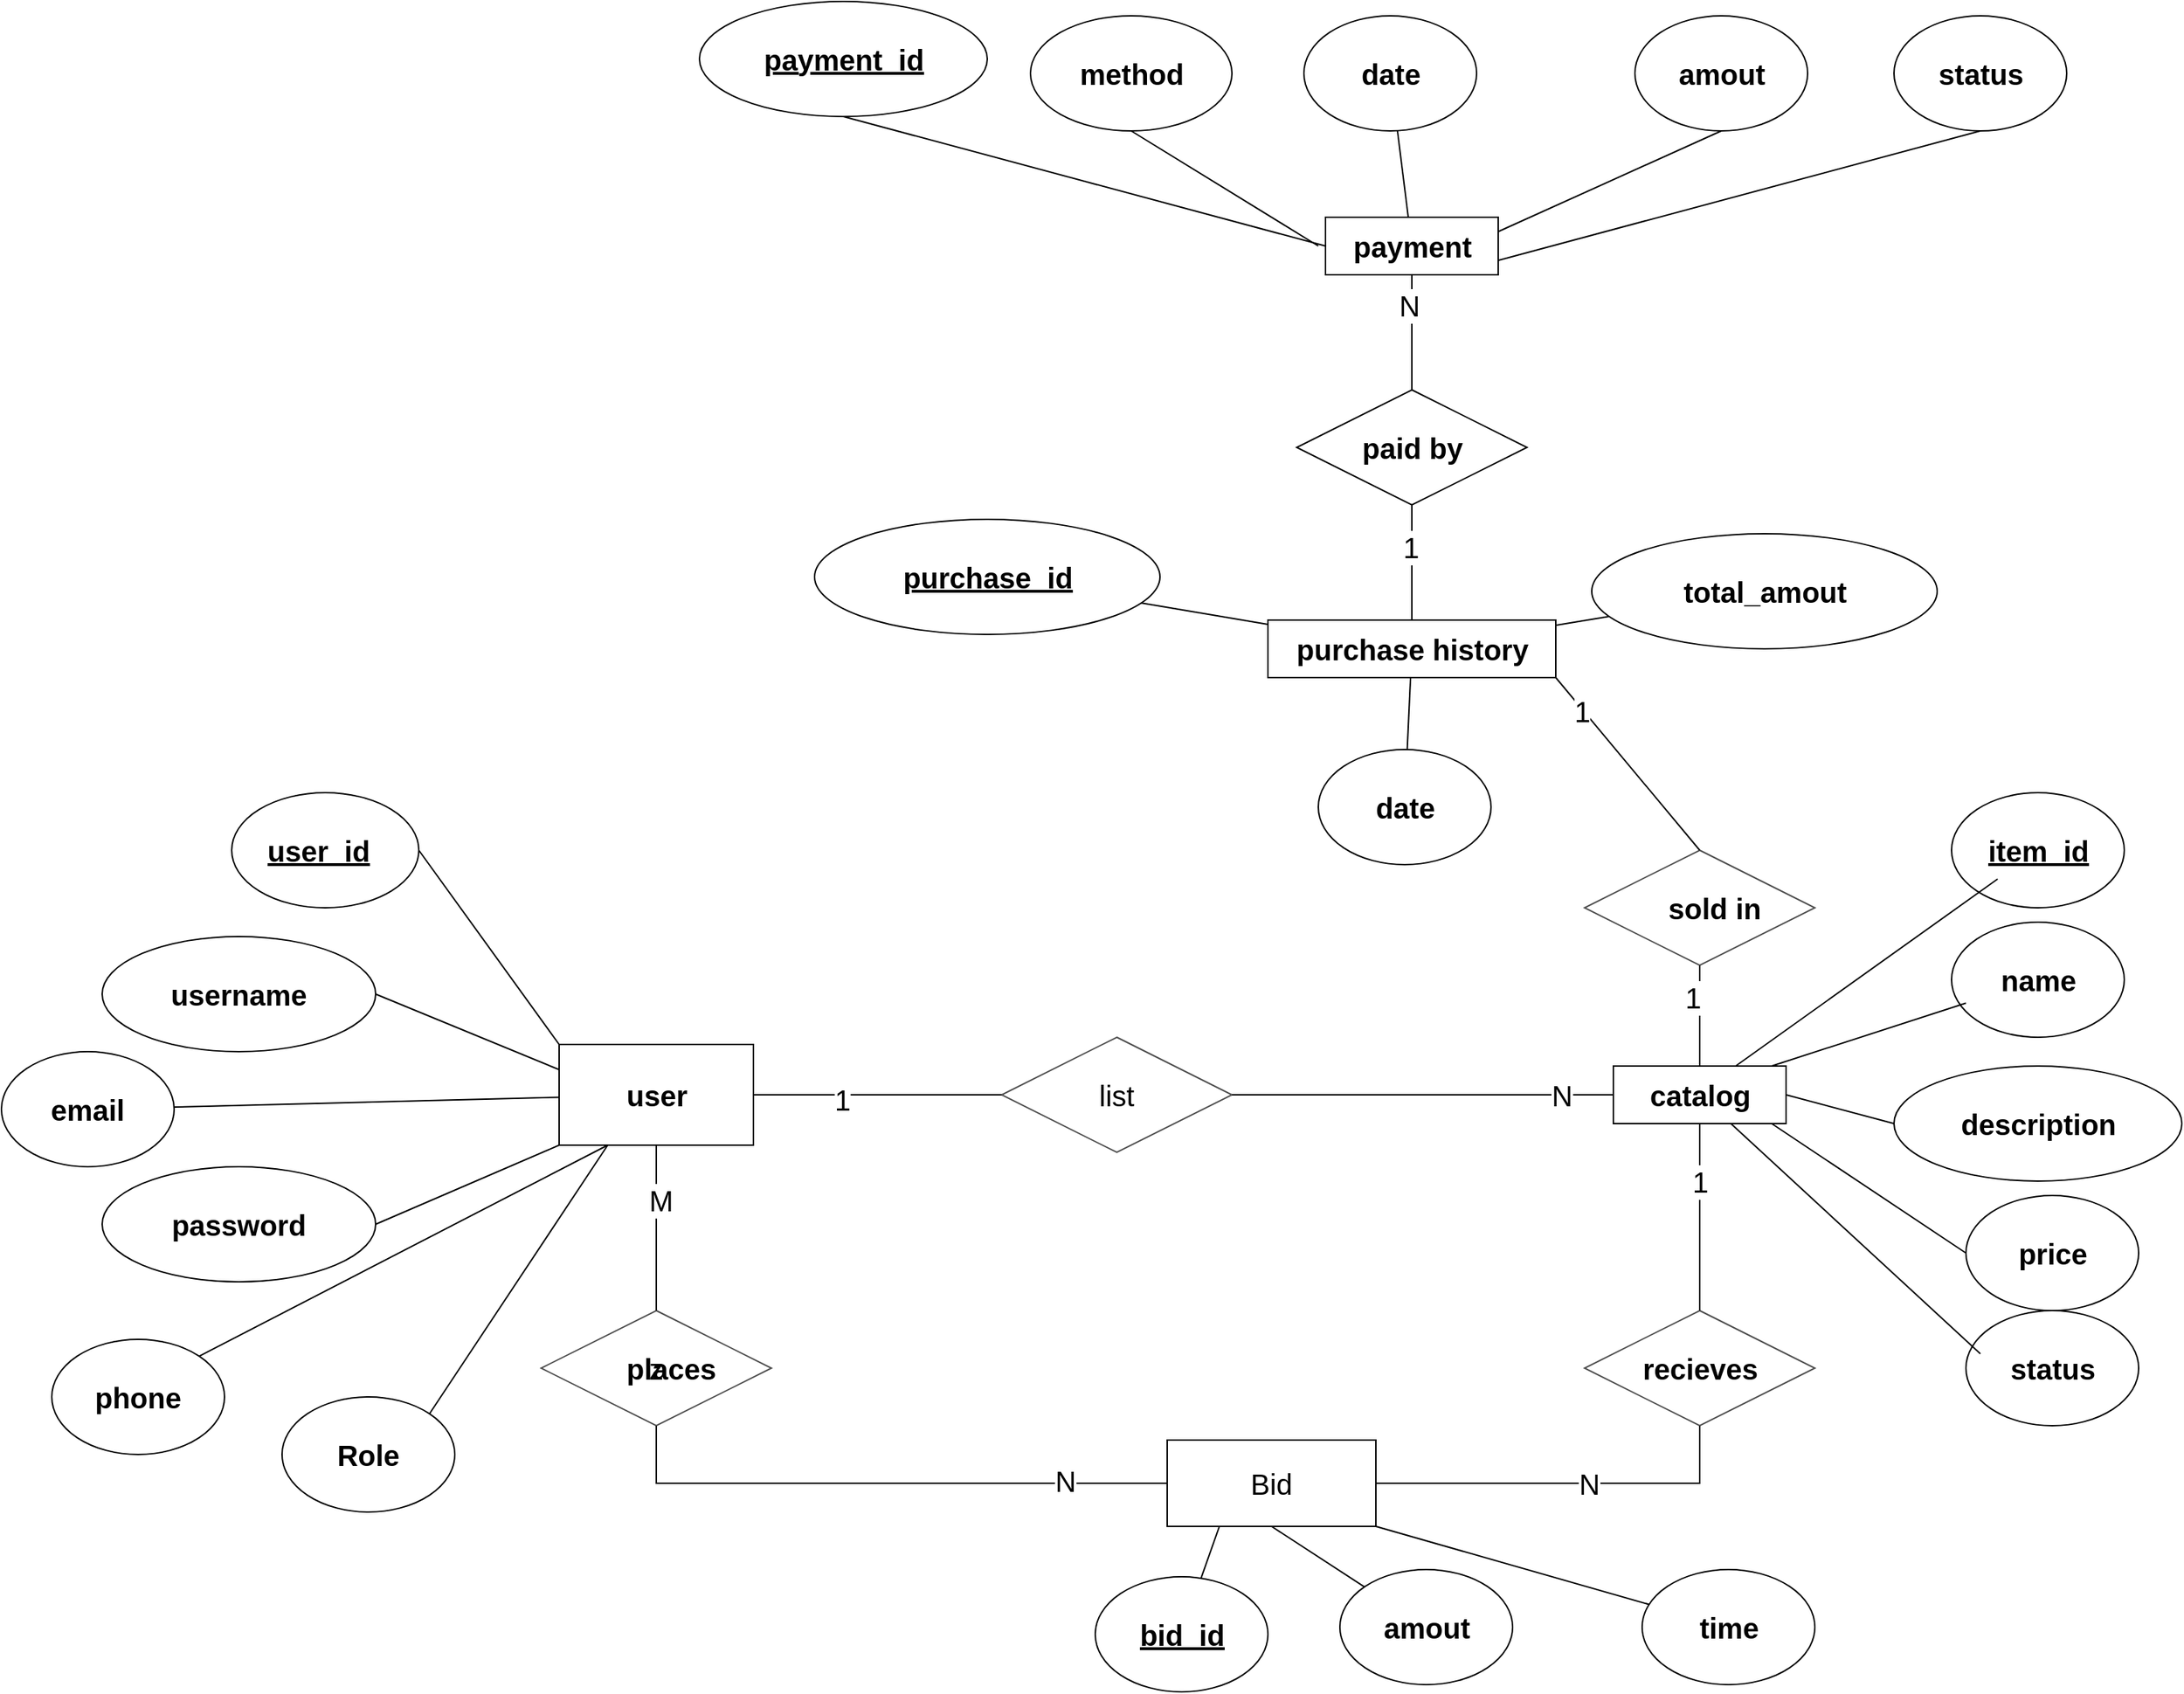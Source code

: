 <mxfile>
    <diagram id="GRxGt6QBEP_Wan1_cI3u" name="Figures">
        <mxGraphModel dx="3623" dy="2977" grid="1" gridSize="10" guides="1" tooltips="1" connect="1" arrows="1" fold="1" page="1" pageScale="1" pageWidth="850" pageHeight="1100" math="0" shadow="0">
            <root>
                <mxCell id="0"/>
                <mxCell id="1" parent="0"/>
                <mxCell id="D39J3mKKFVJNs5gxyIfl-1" value="" style="rounded=0;whiteSpace=wrap;html=1;fontSize=20;" parent="1" vertex="1">
                    <mxGeometry x="505" y="-620" width="120" height="40" as="geometry"/>
                </mxCell>
                <mxCell id="D39J3mKKFVJNs5gxyIfl-2" value="&lt;font&gt;Bid&lt;/font&gt;" style="rounded=0;whiteSpace=wrap;html=1;fontSize=20;" parent="1" vertex="1">
                    <mxGeometry x="395" y="230" width="145" height="60" as="geometry"/>
                </mxCell>
                <mxCell id="D39J3mKKFVJNs5gxyIfl-3" value="" style="rounded=0;whiteSpace=wrap;html=1;fontSize=20;" parent="1" vertex="1">
                    <mxGeometry x="705" y="-30" width="120" height="40" as="geometry"/>
                </mxCell>
                <mxCell id="D39J3mKKFVJNs5gxyIfl-4" value="" style="rounded=0;whiteSpace=wrap;html=1;fontSize=20;" parent="1" vertex="1">
                    <mxGeometry x="465" y="-340" width="200" height="40" as="geometry"/>
                </mxCell>
                <mxCell id="D39J3mKKFVJNs5gxyIfl-196" style="edgeStyle=none;html=1;exitX=0;exitY=0.25;exitDx=0;exitDy=0;entryX=1;entryY=0.5;entryDx=0;entryDy=0;endArrow=none;endFill=0;fontSize=20;" parent="1" source="D39J3mKKFVJNs5gxyIfl-5" target="D39J3mKKFVJNs5gxyIfl-192" edge="1">
                    <mxGeometry relative="1" as="geometry"/>
                </mxCell>
                <mxCell id="D39J3mKKFVJNs5gxyIfl-5" value="" style="rounded=0;whiteSpace=wrap;html=1;fontSize=20;" parent="1" vertex="1">
                    <mxGeometry x="-27.5" y="-45" width="135" height="70" as="geometry"/>
                </mxCell>
                <mxCell id="D39J3mKKFVJNs5gxyIfl-6" style="edgeStyle=orthogonalEdgeStyle;rounded=0;orthogonalLoop=1;jettySize=auto;html=1;exitX=1;exitY=0.5;exitDx=0;exitDy=0;entryX=0;entryY=0.5;entryDx=0;entryDy=0;endArrow=none;endFill=0;fontSize=20;" parent="1" source="D39J3mKKFVJNs5gxyIfl-7" target="D39J3mKKFVJNs5gxyIfl-3" edge="1">
                    <mxGeometry relative="1" as="geometry"/>
                </mxCell>
                <mxCell id="JoQH5XIiUOrpLRndID1Y-2" value="N" style="edgeLabel;html=1;align=center;verticalAlign=middle;resizable=0;points=[];fontSize=20;" parent="D39J3mKKFVJNs5gxyIfl-6" vertex="1" connectable="0">
                    <mxGeometry x="0.728" relative="1" as="geometry">
                        <mxPoint as="offset"/>
                    </mxGeometry>
                </mxCell>
                <mxCell id="D39J3mKKFVJNs5gxyIfl-7" value="&lt;font&gt;list&lt;/font&gt;" style="rhombus;whiteSpace=wrap;html=1;opacity=70;fontSize=20;" parent="1" vertex="1">
                    <mxGeometry x="280" y="-50" width="160" height="80" as="geometry"/>
                </mxCell>
                <mxCell id="D39J3mKKFVJNs5gxyIfl-8" style="edgeStyle=orthogonalEdgeStyle;rounded=0;orthogonalLoop=1;jettySize=auto;html=1;exitX=0.5;exitY=1;exitDx=0;exitDy=0;entryX=0;entryY=0.5;entryDx=0;entryDy=0;endArrow=none;endFill=0;fontSize=20;" parent="1" source="D39J3mKKFVJNs5gxyIfl-9" target="D39J3mKKFVJNs5gxyIfl-2" edge="1">
                    <mxGeometry relative="1" as="geometry">
                        <Array as="points">
                            <mxPoint x="40" y="260"/>
                        </Array>
                    </mxGeometry>
                </mxCell>
                <mxCell id="JoQH5XIiUOrpLRndID1Y-4" value="N" style="edgeLabel;html=1;align=center;verticalAlign=middle;resizable=0;points=[];fontSize=20;" parent="D39J3mKKFVJNs5gxyIfl-8" vertex="1" connectable="0">
                    <mxGeometry x="0.64" y="2" relative="1" as="geometry">
                        <mxPoint as="offset"/>
                    </mxGeometry>
                </mxCell>
                <mxCell id="D39J3mKKFVJNs5gxyIfl-9" value="z" style="rhombus;whiteSpace=wrap;html=1;opacity=70;fontSize=20;" parent="1" vertex="1">
                    <mxGeometry x="-40" y="140" width="160" height="80" as="geometry"/>
                </mxCell>
                <mxCell id="D39J3mKKFVJNs5gxyIfl-10" style="edgeStyle=orthogonalEdgeStyle;rounded=0;orthogonalLoop=1;jettySize=auto;html=1;exitX=0.5;exitY=1;exitDx=0;exitDy=0;entryX=1;entryY=0.5;entryDx=0;entryDy=0;endArrow=none;endFill=0;fontSize=20;" parent="1" source="D39J3mKKFVJNs5gxyIfl-11" target="D39J3mKKFVJNs5gxyIfl-2" edge="1">
                    <mxGeometry relative="1" as="geometry"/>
                </mxCell>
                <mxCell id="JoQH5XIiUOrpLRndID1Y-5" value="N" style="edgeLabel;html=1;align=center;verticalAlign=middle;resizable=0;points=[];fontSize=20;" parent="D39J3mKKFVJNs5gxyIfl-10" vertex="1" connectable="0">
                    <mxGeometry x="-0.115" relative="1" as="geometry">
                        <mxPoint as="offset"/>
                    </mxGeometry>
                </mxCell>
                <mxCell id="D39J3mKKFVJNs5gxyIfl-11" value="" style="rhombus;whiteSpace=wrap;html=1;opacity=70;fontSize=20;" parent="1" vertex="1">
                    <mxGeometry x="685" y="140" width="160" height="80" as="geometry"/>
                </mxCell>
                <mxCell id="D39J3mKKFVJNs5gxyIfl-12" style="rounded=0;orthogonalLoop=1;jettySize=auto;html=1;exitX=0.5;exitY=0;exitDx=0;exitDy=0;entryX=1;entryY=1;entryDx=0;entryDy=0;endArrow=none;endFill=0;fontSize=20;" parent="1" source="D39J3mKKFVJNs5gxyIfl-13" target="D39J3mKKFVJNs5gxyIfl-26" edge="1">
                    <mxGeometry relative="1" as="geometry"/>
                </mxCell>
                <mxCell id="JoQH5XIiUOrpLRndID1Y-8" value="1" style="edgeLabel;html=1;align=center;verticalAlign=middle;resizable=0;points=[];fontSize=20;" parent="D39J3mKKFVJNs5gxyIfl-12" vertex="1" connectable="0">
                    <mxGeometry x="0.63" y="1" relative="1" as="geometry">
                        <mxPoint as="offset"/>
                    </mxGeometry>
                </mxCell>
                <mxCell id="D39J3mKKFVJNs5gxyIfl-13" value="" style="rhombus;whiteSpace=wrap;html=1;opacity=70;fontSize=20;" parent="1" vertex="1">
                    <mxGeometry x="685" y="-180" width="160" height="80" as="geometry"/>
                </mxCell>
                <mxCell id="D39J3mKKFVJNs5gxyIfl-16" style="edgeStyle=orthogonalEdgeStyle;rounded=0;orthogonalLoop=1;jettySize=auto;html=1;exitX=0.5;exitY=0;exitDx=0;exitDy=0;entryX=0.5;entryY=1;entryDx=0;entryDy=0;endArrow=none;endFill=0;fontSize=20;" parent="1" source="D39J3mKKFVJNs5gxyIfl-17" target="D39J3mKKFVJNs5gxyIfl-27" edge="1">
                    <mxGeometry relative="1" as="geometry"/>
                </mxCell>
                <mxCell id="JoQH5XIiUOrpLRndID1Y-15" value="&lt;font style=&quot;font-size: 20px;&quot;&gt;N&lt;/font&gt;" style="edgeLabel;html=1;align=center;verticalAlign=middle;resizable=0;points=[];" parent="D39J3mKKFVJNs5gxyIfl-16" vertex="1" connectable="0">
                    <mxGeometry x="0.49" y="2" relative="1" as="geometry">
                        <mxPoint as="offset"/>
                    </mxGeometry>
                </mxCell>
                <mxCell id="D39J3mKKFVJNs5gxyIfl-17" value="" style="rhombus;whiteSpace=wrap;html=1;fontSize=20;" parent="1" vertex="1">
                    <mxGeometry x="485" y="-500" width="160" height="80" as="geometry"/>
                </mxCell>
                <mxCell id="D39J3mKKFVJNs5gxyIfl-18" style="edgeStyle=orthogonalEdgeStyle;rounded=0;orthogonalLoop=1;jettySize=auto;html=1;entryX=0;entryY=0.5;entryDx=0;entryDy=0;endArrow=none;endFill=0;exitX=1;exitY=0.5;exitDx=0;exitDy=0;fontSize=20;" parent="1" source="D39J3mKKFVJNs5gxyIfl-5" target="D39J3mKKFVJNs5gxyIfl-7" edge="1">
                    <mxGeometry relative="1" as="geometry">
                        <mxPoint x="420" y="-10" as="sourcePoint"/>
                    </mxGeometry>
                </mxCell>
                <mxCell id="JoQH5XIiUOrpLRndID1Y-1" value="1" style="edgeLabel;html=1;align=center;verticalAlign=middle;resizable=0;points=[];fontSize=20;" parent="D39J3mKKFVJNs5gxyIfl-18" vertex="1" connectable="0">
                    <mxGeometry x="-0.287" y="-3" relative="1" as="geometry">
                        <mxPoint as="offset"/>
                    </mxGeometry>
                </mxCell>
                <mxCell id="D39J3mKKFVJNs5gxyIfl-19" style="edgeStyle=orthogonalEdgeStyle;rounded=0;orthogonalLoop=1;jettySize=auto;html=1;entryX=0.5;entryY=0;entryDx=0;entryDy=0;endArrow=none;endFill=0;exitX=0.5;exitY=1;exitDx=0;exitDy=0;fontSize=20;" parent="1" source="D39J3mKKFVJNs5gxyIfl-5" target="D39J3mKKFVJNs5gxyIfl-9" edge="1">
                    <mxGeometry relative="1" as="geometry">
                        <mxPoint x="40" y="30" as="sourcePoint"/>
                    </mxGeometry>
                </mxCell>
                <mxCell id="JoQH5XIiUOrpLRndID1Y-3" value="M" style="edgeLabel;html=1;align=center;verticalAlign=middle;resizable=0;points=[];fontSize=20;" parent="D39J3mKKFVJNs5gxyIfl-19" vertex="1" connectable="0">
                    <mxGeometry x="-0.344" y="3" relative="1" as="geometry">
                        <mxPoint as="offset"/>
                    </mxGeometry>
                </mxCell>
                <mxCell id="D39J3mKKFVJNs5gxyIfl-21" value="user" style="text;strokeColor=none;fillColor=none;html=1;fontSize=20;fontStyle=1;verticalAlign=middle;align=center;strokeWidth=1;" parent="1" vertex="1">
                    <mxGeometry x="-10" y="-30" width="100" height="40" as="geometry"/>
                </mxCell>
                <mxCell id="D39J3mKKFVJNs5gxyIfl-22" style="edgeStyle=orthogonalEdgeStyle;rounded=0;orthogonalLoop=1;jettySize=auto;html=1;exitX=0.5;exitY=1;exitDx=0;exitDy=0;entryX=0.5;entryY=0;entryDx=0;entryDy=0;endArrow=none;endFill=0;fontSize=20;" parent="1" source="D39J3mKKFVJNs5gxyIfl-24" target="D39J3mKKFVJNs5gxyIfl-11" edge="1">
                    <mxGeometry relative="1" as="geometry"/>
                </mxCell>
                <mxCell id="JoQH5XIiUOrpLRndID1Y-6" value="1" style="edgeLabel;html=1;align=center;verticalAlign=middle;resizable=0;points=[];fontSize=20;" parent="D39J3mKKFVJNs5gxyIfl-22" vertex="1" connectable="0">
                    <mxGeometry x="-0.381" relative="1" as="geometry">
                        <mxPoint as="offset"/>
                    </mxGeometry>
                </mxCell>
                <mxCell id="D39J3mKKFVJNs5gxyIfl-23" style="edgeStyle=orthogonalEdgeStyle;rounded=0;orthogonalLoop=1;jettySize=auto;html=1;exitX=0.5;exitY=0;exitDx=0;exitDy=0;entryX=0.5;entryY=1;entryDx=0;entryDy=0;endArrow=none;endFill=0;fontSize=20;" parent="1" source="D39J3mKKFVJNs5gxyIfl-24" target="D39J3mKKFVJNs5gxyIfl-13" edge="1">
                    <mxGeometry relative="1" as="geometry"/>
                </mxCell>
                <mxCell id="JoQH5XIiUOrpLRndID1Y-7" value="1" style="edgeLabel;html=1;align=center;verticalAlign=middle;resizable=0;points=[];fontSize=20;" parent="D39J3mKKFVJNs5gxyIfl-23" vertex="1" connectable="0">
                    <mxGeometry x="0.379" y="5" relative="1" as="geometry">
                        <mxPoint as="offset"/>
                    </mxGeometry>
                </mxCell>
                <mxCell id="D39J3mKKFVJNs5gxyIfl-24" value="catalog" style="text;strokeColor=none;fillColor=none;html=1;fontSize=20;fontStyle=1;verticalAlign=middle;align=center;" parent="1" vertex="1">
                    <mxGeometry x="715" y="-30" width="100" height="40" as="geometry"/>
                </mxCell>
                <mxCell id="D39J3mKKFVJNs5gxyIfl-25" style="edgeStyle=orthogonalEdgeStyle;rounded=0;orthogonalLoop=1;jettySize=auto;html=1;exitX=0.5;exitY=0;exitDx=0;exitDy=0;endArrow=none;endFill=0;fontSize=20;" parent="1" source="D39J3mKKFVJNs5gxyIfl-26" target="D39J3mKKFVJNs5gxyIfl-17" edge="1">
                    <mxGeometry relative="1" as="geometry"/>
                </mxCell>
                <mxCell id="JoQH5XIiUOrpLRndID1Y-9" value="1" style="edgeLabel;html=1;align=center;verticalAlign=middle;resizable=0;points=[];fontSize=20;" parent="D39J3mKKFVJNs5gxyIfl-25" vertex="1" connectable="0">
                    <mxGeometry x="0.275" y="1" relative="1" as="geometry">
                        <mxPoint as="offset"/>
                    </mxGeometry>
                </mxCell>
                <mxCell id="D39J3mKKFVJNs5gxyIfl-26" value="purchase history" style="text;strokeColor=none;fillColor=none;html=1;fontSize=20;fontStyle=1;verticalAlign=middle;align=center;" parent="1" vertex="1">
                    <mxGeometry x="465" y="-340" width="200" height="40" as="geometry"/>
                </mxCell>
                <mxCell id="D39J3mKKFVJNs5gxyIfl-27" value="payment" style="text;strokeColor=none;fillColor=none;html=1;fontSize=20;fontStyle=1;verticalAlign=middle;align=center;" parent="1" vertex="1">
                    <mxGeometry x="515" y="-620" width="100" height="40" as="geometry"/>
                </mxCell>
                <mxCell id="D39J3mKKFVJNs5gxyIfl-30" value="places" style="text;strokeColor=none;fillColor=none;html=1;fontSize=20;fontStyle=1;verticalAlign=middle;align=center;opacity=70;" parent="1" vertex="1">
                    <mxGeometry y="160" width="100" height="40" as="geometry"/>
                </mxCell>
                <mxCell id="D39J3mKKFVJNs5gxyIfl-31" value="recieves" style="text;strokeColor=none;fillColor=none;html=1;fontSize=20;fontStyle=1;verticalAlign=middle;align=center;opacity=70;" parent="1" vertex="1">
                    <mxGeometry x="715" y="160" width="100" height="40" as="geometry"/>
                </mxCell>
                <mxCell id="D39J3mKKFVJNs5gxyIfl-32" value="sold in" style="text;strokeColor=none;fillColor=none;html=1;fontSize=20;fontStyle=1;verticalAlign=middle;align=center;opacity=70;" parent="1" vertex="1">
                    <mxGeometry x="725" y="-160" width="100" height="40" as="geometry"/>
                </mxCell>
                <mxCell id="D39J3mKKFVJNs5gxyIfl-34" value="paid by" style="text;strokeColor=none;fillColor=none;html=1;fontSize=20;fontStyle=1;verticalAlign=middle;align=center;" parent="1" vertex="1">
                    <mxGeometry x="515" y="-480" width="100" height="40" as="geometry"/>
                </mxCell>
                <mxCell id="D39J3mKKFVJNs5gxyIfl-37" value="" style="rounded=0;orthogonalLoop=1;jettySize=auto;html=1;endArrow=none;endFill=0;fontSize=20;" parent="1" source="D39J3mKKFVJNs5gxyIfl-38" target="D39J3mKKFVJNs5gxyIfl-5" edge="1">
                    <mxGeometry relative="1" as="geometry"/>
                </mxCell>
                <mxCell id="D39J3mKKFVJNs5gxyIfl-38" value="&lt;font&gt;&lt;b&gt;email&lt;/b&gt;&lt;/font&gt;" style="ellipse;whiteSpace=wrap;html=1;fontSize=20;" parent="1" vertex="1">
                    <mxGeometry x="-415" y="-40" width="120" height="80" as="geometry"/>
                </mxCell>
                <mxCell id="D39J3mKKFVJNs5gxyIfl-42" style="rounded=0;orthogonalLoop=1;jettySize=auto;html=1;exitX=1;exitY=0.5;exitDx=0;exitDy=0;entryX=0;entryY=0;entryDx=0;entryDy=0;endArrow=none;endFill=0;fontSize=20;" parent="1" source="D39J3mKKFVJNs5gxyIfl-43" target="D39J3mKKFVJNs5gxyIfl-5" edge="1">
                    <mxGeometry relative="1" as="geometry"/>
                </mxCell>
                <mxCell id="D39J3mKKFVJNs5gxyIfl-43" value="" style="ellipse;whiteSpace=wrap;html=1;fontSize=20;" parent="1" vertex="1">
                    <mxGeometry x="-255" y="-220" width="130" height="80" as="geometry"/>
                </mxCell>
                <mxCell id="D39J3mKKFVJNs5gxyIfl-44" value="user_id" style="text;strokeColor=none;fillColor=none;html=1;fontSize=20;fontStyle=5;verticalAlign=middle;align=center;strokeWidth=1;" parent="1" vertex="1">
                    <mxGeometry x="-245" y="-200" width="100" height="40" as="geometry"/>
                </mxCell>
                <mxCell id="D39J3mKKFVJNs5gxyIfl-45" value="&lt;b&gt;&lt;font&gt;phone&lt;/font&gt;&lt;/b&gt;" style="ellipse;whiteSpace=wrap;html=1;fontSize=20;" parent="1" vertex="1">
                    <mxGeometry x="-380" y="160" width="120" height="80" as="geometry"/>
                </mxCell>
                <mxCell id="D39J3mKKFVJNs5gxyIfl-46" value="" style="rounded=0;orthogonalLoop=1;jettySize=auto;html=1;endArrow=none;endFill=0;exitX=1;exitY=0;exitDx=0;exitDy=0;entryX=0.25;entryY=1;entryDx=0;entryDy=0;fontSize=20;" parent="1" source="D39J3mKKFVJNs5gxyIfl-45" target="D39J3mKKFVJNs5gxyIfl-5" edge="1">
                    <mxGeometry relative="1" as="geometry">
                        <mxPoint x="-15" y="10" as="targetPoint"/>
                        <mxPoint x="-115" y="150" as="sourcePoint"/>
                    </mxGeometry>
                </mxCell>
                <mxCell id="D39J3mKKFVJNs5gxyIfl-48" value="" style="ellipse;whiteSpace=wrap;html=1;fontSize=20;" parent="1" vertex="1">
                    <mxGeometry x="940" y="-130" width="120" height="80" as="geometry"/>
                </mxCell>
                <mxCell id="D39J3mKKFVJNs5gxyIfl-49" value="" style="rounded=0;orthogonalLoop=1;jettySize=auto;html=1;entryX=1;entryY=0;entryDx=0;entryDy=0;endArrow=none;endFill=0;fontSize=20;" parent="1" source="D39J3mKKFVJNs5gxyIfl-50" target="D39J3mKKFVJNs5gxyIfl-24" edge="1">
                    <mxGeometry relative="1" as="geometry"/>
                </mxCell>
                <mxCell id="D39J3mKKFVJNs5gxyIfl-50" value="name" style="text;strokeColor=none;fillColor=none;html=1;fontSize=20;fontStyle=1;verticalAlign=middle;align=center;strokeWidth=1;" parent="1" vertex="1">
                    <mxGeometry x="950" y="-110" width="100" height="40" as="geometry"/>
                </mxCell>
                <mxCell id="D39J3mKKFVJNs5gxyIfl-51" style="rounded=0;orthogonalLoop=1;jettySize=auto;html=1;exitX=0;exitY=0.5;exitDx=0;exitDy=0;entryX=1;entryY=0.5;entryDx=0;entryDy=0;endArrow=none;endFill=0;fontSize=20;" parent="1" source="D39J3mKKFVJNs5gxyIfl-52" target="D39J3mKKFVJNs5gxyIfl-3" edge="1">
                    <mxGeometry relative="1" as="geometry"/>
                </mxCell>
                <mxCell id="D39J3mKKFVJNs5gxyIfl-52" value="" style="ellipse;whiteSpace=wrap;html=1;fontSize=20;" parent="1" vertex="1">
                    <mxGeometry x="900" y="-30" width="200" height="80" as="geometry"/>
                </mxCell>
                <mxCell id="D39J3mKKFVJNs5gxyIfl-53" value="description" style="text;strokeColor=none;fillColor=none;html=1;fontSize=20;fontStyle=1;verticalAlign=middle;align=center;strokeWidth=1;" parent="1" vertex="1">
                    <mxGeometry x="950" y="-10" width="100" height="40" as="geometry"/>
                </mxCell>
                <mxCell id="D39J3mKKFVJNs5gxyIfl-54" style="rounded=0;orthogonalLoop=1;jettySize=auto;html=1;exitX=0;exitY=0.5;exitDx=0;exitDy=0;entryX=1;entryY=1;entryDx=0;entryDy=0;endArrow=none;endFill=0;fontSize=20;" parent="1" source="D39J3mKKFVJNs5gxyIfl-55" target="D39J3mKKFVJNs5gxyIfl-24" edge="1">
                    <mxGeometry relative="1" as="geometry"/>
                </mxCell>
                <mxCell id="D39J3mKKFVJNs5gxyIfl-55" value="" style="ellipse;whiteSpace=wrap;html=1;fontSize=20;" parent="1" vertex="1">
                    <mxGeometry x="950" y="60" width="120" height="80" as="geometry"/>
                </mxCell>
                <mxCell id="D39J3mKKFVJNs5gxyIfl-56" value="price" style="text;strokeColor=none;fillColor=none;html=1;fontSize=20;fontStyle=1;verticalAlign=middle;align=center;strokeWidth=1;" parent="1" vertex="1">
                    <mxGeometry x="960" y="80" width="100" height="40" as="geometry"/>
                </mxCell>
                <mxCell id="D39J3mKKFVJNs5gxyIfl-57" value="" style="ellipse;whiteSpace=wrap;html=1;fontSize=20;" parent="1" vertex="1">
                    <mxGeometry x="940" y="-220" width="120" height="80" as="geometry"/>
                </mxCell>
                <mxCell id="D39J3mKKFVJNs5gxyIfl-58" value="" style="rounded=0;orthogonalLoop=1;jettySize=auto;html=1;entryX=0.75;entryY=0;entryDx=0;entryDy=0;endArrow=none;endFill=0;fontSize=20;" parent="1" source="D39J3mKKFVJNs5gxyIfl-59" target="D39J3mKKFVJNs5gxyIfl-24" edge="1">
                    <mxGeometry relative="1" as="geometry"/>
                </mxCell>
                <mxCell id="D39J3mKKFVJNs5gxyIfl-59" value="item_id" style="text;strokeColor=none;fillColor=none;html=1;fontSize=20;fontStyle=5;verticalAlign=middle;align=center;strokeWidth=1;" parent="1" vertex="1">
                    <mxGeometry x="950" y="-200" width="100" height="40" as="geometry"/>
                </mxCell>
                <mxCell id="D39J3mKKFVJNs5gxyIfl-60" value="" style="ellipse;whiteSpace=wrap;html=1;fontSize=20;" parent="1" vertex="1">
                    <mxGeometry x="950" y="140" width="120" height="80" as="geometry"/>
                </mxCell>
                <mxCell id="D39J3mKKFVJNs5gxyIfl-61" style="rounded=0;orthogonalLoop=1;jettySize=auto;html=1;exitX=0;exitY=0.25;exitDx=0;exitDy=0;endArrow=none;endFill=0;fontSize=20;" parent="1" source="D39J3mKKFVJNs5gxyIfl-62" target="D39J3mKKFVJNs5gxyIfl-24" edge="1">
                    <mxGeometry relative="1" as="geometry"/>
                </mxCell>
                <mxCell id="D39J3mKKFVJNs5gxyIfl-62" value="status" style="text;strokeColor=none;fillColor=none;html=1;fontSize=20;fontStyle=1;verticalAlign=middle;align=center;strokeWidth=1;" parent="1" vertex="1">
                    <mxGeometry x="960" y="160" width="100" height="40" as="geometry"/>
                </mxCell>
                <mxCell id="D39J3mKKFVJNs5gxyIfl-63" value="" style="rounded=0;orthogonalLoop=1;jettySize=auto;html=1;entryX=0.25;entryY=1;entryDx=0;entryDy=0;endArrow=none;endFill=0;fontSize=20;" parent="1" source="D39J3mKKFVJNs5gxyIfl-64" target="D39J3mKKFVJNs5gxyIfl-2" edge="1">
                    <mxGeometry relative="1" as="geometry"/>
                </mxCell>
                <mxCell id="D39J3mKKFVJNs5gxyIfl-64" value="" style="ellipse;whiteSpace=wrap;html=1;fontSize=20;" parent="1" vertex="1">
                    <mxGeometry x="345" y="325" width="120" height="80" as="geometry"/>
                </mxCell>
                <mxCell id="D39J3mKKFVJNs5gxyIfl-65" value="bid_id" style="text;strokeColor=none;fillColor=none;html=1;fontSize=20;fontStyle=5;verticalAlign=middle;align=center;strokeWidth=1;" parent="1" vertex="1">
                    <mxGeometry x="355" y="345" width="100" height="40" as="geometry"/>
                </mxCell>
                <mxCell id="D39J3mKKFVJNs5gxyIfl-66" style="rounded=0;orthogonalLoop=1;jettySize=auto;html=1;endArrow=none;endFill=0;entryX=0.5;entryY=1;entryDx=0;entryDy=0;fontSize=20;" parent="1" source="D39J3mKKFVJNs5gxyIfl-67" target="D39J3mKKFVJNs5gxyIfl-2" edge="1">
                    <mxGeometry relative="1" as="geometry">
                        <mxPoint x="565" y="250" as="targetPoint"/>
                    </mxGeometry>
                </mxCell>
                <mxCell id="D39J3mKKFVJNs5gxyIfl-67" value="" style="ellipse;whiteSpace=wrap;html=1;fontSize=20;" parent="1" vertex="1">
                    <mxGeometry x="515" y="320" width="120" height="80" as="geometry"/>
                </mxCell>
                <mxCell id="D39J3mKKFVJNs5gxyIfl-68" value="amout" style="text;strokeColor=none;fillColor=none;html=1;fontSize=20;fontStyle=1;verticalAlign=middle;align=center;strokeWidth=1;" parent="1" vertex="1">
                    <mxGeometry x="525" y="340" width="100" height="40" as="geometry"/>
                </mxCell>
                <mxCell id="D39J3mKKFVJNs5gxyIfl-69" value="" style="rounded=0;orthogonalLoop=1;jettySize=auto;html=1;endArrow=none;endFill=0;entryX=1;entryY=1;entryDx=0;entryDy=0;fontSize=20;" parent="1" source="D39J3mKKFVJNs5gxyIfl-70" target="D39J3mKKFVJNs5gxyIfl-2" edge="1">
                    <mxGeometry relative="1" as="geometry">
                        <mxPoint x="630" y="240" as="targetPoint"/>
                    </mxGeometry>
                </mxCell>
                <mxCell id="D39J3mKKFVJNs5gxyIfl-70" value="" style="ellipse;whiteSpace=wrap;html=1;fontSize=20;" parent="1" vertex="1">
                    <mxGeometry x="725" y="320" width="120" height="80" as="geometry"/>
                </mxCell>
                <mxCell id="D39J3mKKFVJNs5gxyIfl-71" value="time" style="text;strokeColor=none;fillColor=none;html=1;fontSize=20;fontStyle=1;verticalAlign=middle;align=center;strokeWidth=1;" parent="1" vertex="1">
                    <mxGeometry x="735" y="340" width="100" height="40" as="geometry"/>
                </mxCell>
                <mxCell id="D39J3mKKFVJNs5gxyIfl-72" value="" style="rounded=0;orthogonalLoop=1;jettySize=auto;html=1;endArrow=none;endFill=0;fontSize=20;" parent="1" source="D39J3mKKFVJNs5gxyIfl-73" target="D39J3mKKFVJNs5gxyIfl-26" edge="1">
                    <mxGeometry relative="1" as="geometry"/>
                </mxCell>
                <mxCell id="D39J3mKKFVJNs5gxyIfl-73" value="" style="ellipse;whiteSpace=wrap;html=1;fontSize=20;" parent="1" vertex="1">
                    <mxGeometry x="500" y="-250" width="120" height="80" as="geometry"/>
                </mxCell>
                <mxCell id="D39J3mKKFVJNs5gxyIfl-74" value="date" style="text;strokeColor=none;fillColor=none;html=1;fontSize=20;fontStyle=1;verticalAlign=middle;align=center;strokeWidth=1;" parent="1" vertex="1">
                    <mxGeometry x="510" y="-230" width="100" height="40" as="geometry"/>
                </mxCell>
                <mxCell id="D39J3mKKFVJNs5gxyIfl-75" value="" style="rounded=0;orthogonalLoop=1;jettySize=auto;html=1;endArrow=none;endFill=0;fontSize=20;" parent="1" source="D39J3mKKFVJNs5gxyIfl-76" target="D39J3mKKFVJNs5gxyIfl-26" edge="1">
                    <mxGeometry relative="1" as="geometry"/>
                </mxCell>
                <mxCell id="D39J3mKKFVJNs5gxyIfl-76" value="" style="ellipse;whiteSpace=wrap;html=1;fontSize=20;" parent="1" vertex="1">
                    <mxGeometry x="150" y="-410" width="240" height="80" as="geometry"/>
                </mxCell>
                <mxCell id="D39J3mKKFVJNs5gxyIfl-77" value="purchase_id" style="text;strokeColor=none;fillColor=none;html=1;fontSize=20;fontStyle=5;verticalAlign=middle;align=center;strokeWidth=1;" parent="1" vertex="1">
                    <mxGeometry x="220" y="-390" width="100" height="40" as="geometry"/>
                </mxCell>
                <mxCell id="D39J3mKKFVJNs5gxyIfl-78" value="" style="rounded=0;orthogonalLoop=1;jettySize=auto;html=1;endArrow=none;endFill=0;fontSize=20;" parent="1" source="D39J3mKKFVJNs5gxyIfl-79" target="D39J3mKKFVJNs5gxyIfl-26" edge="1">
                    <mxGeometry relative="1" as="geometry"/>
                </mxCell>
                <mxCell id="D39J3mKKFVJNs5gxyIfl-79" value="" style="ellipse;whiteSpace=wrap;html=1;fontSize=20;" parent="1" vertex="1">
                    <mxGeometry x="690" y="-400" width="240" height="80" as="geometry"/>
                </mxCell>
                <mxCell id="D39J3mKKFVJNs5gxyIfl-80" value="total_amout" style="text;strokeColor=none;fillColor=none;html=1;fontSize=20;fontStyle=1;verticalAlign=middle;align=center;strokeWidth=1;" parent="1" vertex="1">
                    <mxGeometry x="760" y="-380" width="100" height="40" as="geometry"/>
                </mxCell>
                <mxCell id="D39J3mKKFVJNs5gxyIfl-81" style="rounded=0;orthogonalLoop=1;jettySize=auto;html=1;exitX=0.5;exitY=1;exitDx=0;exitDy=0;endArrow=none;endFill=0;fontSize=20;" parent="1" source="D39J3mKKFVJNs5gxyIfl-82" edge="1">
                    <mxGeometry relative="1" as="geometry">
                        <mxPoint x="500" y="-600" as="targetPoint"/>
                    </mxGeometry>
                </mxCell>
                <mxCell id="D39J3mKKFVJNs5gxyIfl-82" value="" style="ellipse;whiteSpace=wrap;html=1;fontSize=20;" parent="1" vertex="1">
                    <mxGeometry x="300" y="-760" width="140" height="80" as="geometry"/>
                </mxCell>
                <mxCell id="D39J3mKKFVJNs5gxyIfl-83" value="method" style="text;strokeColor=none;fillColor=none;html=1;fontSize=20;fontStyle=1;verticalAlign=middle;align=center;strokeWidth=1;" parent="1" vertex="1">
                    <mxGeometry x="320" y="-740" width="100" height="40" as="geometry"/>
                </mxCell>
                <mxCell id="D39J3mKKFVJNs5gxyIfl-84" value="" style="rounded=0;orthogonalLoop=1;jettySize=auto;html=1;endArrow=none;endFill=0;fontSize=20;" parent="1" source="D39J3mKKFVJNs5gxyIfl-85" target="D39J3mKKFVJNs5gxyIfl-27" edge="1">
                    <mxGeometry relative="1" as="geometry"/>
                </mxCell>
                <mxCell id="D39J3mKKFVJNs5gxyIfl-85" value="" style="ellipse;whiteSpace=wrap;html=1;fontSize=20;" parent="1" vertex="1">
                    <mxGeometry x="490" y="-760" width="120" height="80" as="geometry"/>
                </mxCell>
                <mxCell id="D39J3mKKFVJNs5gxyIfl-86" value="date" style="text;strokeColor=none;fillColor=none;html=1;fontSize=20;fontStyle=1;verticalAlign=middle;align=center;strokeWidth=1;" parent="1" vertex="1">
                    <mxGeometry x="500" y="-740" width="100" height="40" as="geometry"/>
                </mxCell>
                <mxCell id="D39J3mKKFVJNs5gxyIfl-87" style="rounded=0;orthogonalLoop=1;jettySize=auto;html=1;exitX=0.5;exitY=1;exitDx=0;exitDy=0;entryX=1;entryY=0.25;entryDx=0;entryDy=0;endArrow=none;endFill=0;fontSize=20;" parent="1" source="D39J3mKKFVJNs5gxyIfl-88" target="D39J3mKKFVJNs5gxyIfl-1" edge="1">
                    <mxGeometry relative="1" as="geometry"/>
                </mxCell>
                <mxCell id="D39J3mKKFVJNs5gxyIfl-88" value="" style="ellipse;whiteSpace=wrap;html=1;fontSize=20;" parent="1" vertex="1">
                    <mxGeometry x="720" y="-760" width="120" height="80" as="geometry"/>
                </mxCell>
                <mxCell id="D39J3mKKFVJNs5gxyIfl-89" value="amout" style="text;strokeColor=none;fillColor=none;html=1;fontSize=20;fontStyle=1;verticalAlign=middle;align=center;strokeWidth=1;" parent="1" vertex="1">
                    <mxGeometry x="730" y="-740" width="100" height="40" as="geometry"/>
                </mxCell>
                <mxCell id="D39J3mKKFVJNs5gxyIfl-90" style="rounded=0;orthogonalLoop=1;jettySize=auto;html=1;exitX=0.5;exitY=1;exitDx=0;exitDy=0;entryX=0;entryY=0.5;entryDx=0;entryDy=0;endArrow=none;endFill=0;fontSize=20;" parent="1" source="D39J3mKKFVJNs5gxyIfl-91" target="D39J3mKKFVJNs5gxyIfl-1" edge="1">
                    <mxGeometry relative="1" as="geometry"/>
                </mxCell>
                <mxCell id="D39J3mKKFVJNs5gxyIfl-91" value="" style="ellipse;whiteSpace=wrap;html=1;fontSize=20;" parent="1" vertex="1">
                    <mxGeometry x="70" y="-770" width="200" height="80" as="geometry"/>
                </mxCell>
                <mxCell id="D39J3mKKFVJNs5gxyIfl-92" value="payment_id" style="text;strokeColor=none;fillColor=none;html=1;fontSize=20;fontStyle=5;verticalAlign=middle;align=center;strokeWidth=1;" parent="1" vertex="1">
                    <mxGeometry x="120" y="-750" width="100" height="40" as="geometry"/>
                </mxCell>
                <mxCell id="D39J3mKKFVJNs5gxyIfl-93" style="rounded=0;orthogonalLoop=1;jettySize=auto;html=1;exitX=0.5;exitY=1;exitDx=0;exitDy=0;entryX=1;entryY=0.75;entryDx=0;entryDy=0;endArrow=none;endFill=0;fontSize=20;" parent="1" source="D39J3mKKFVJNs5gxyIfl-94" target="D39J3mKKFVJNs5gxyIfl-1" edge="1">
                    <mxGeometry relative="1" as="geometry"/>
                </mxCell>
                <mxCell id="D39J3mKKFVJNs5gxyIfl-94" value="" style="ellipse;whiteSpace=wrap;html=1;fontSize=20;" parent="1" vertex="1">
                    <mxGeometry x="900" y="-760" width="120" height="80" as="geometry"/>
                </mxCell>
                <mxCell id="D39J3mKKFVJNs5gxyIfl-95" value="status" style="text;strokeColor=none;fillColor=none;html=1;fontSize=20;fontStyle=1;verticalAlign=middle;align=center;strokeWidth=1;" parent="1" vertex="1">
                    <mxGeometry x="910" y="-740" width="100" height="40" as="geometry"/>
                </mxCell>
                <mxCell id="D39J3mKKFVJNs5gxyIfl-192" value="&lt;span style=&quot;color: rgb(0, 0, 0); font-weight: 700; text-wrap-mode: nowrap;&quot;&gt;username&lt;/span&gt;" style="ellipse;whiteSpace=wrap;html=1;fontSize=20;" parent="1" vertex="1">
                    <mxGeometry x="-345" y="-120" width="190" height="80" as="geometry"/>
                </mxCell>
                <mxCell id="D39J3mKKFVJNs5gxyIfl-198" style="edgeStyle=none;html=1;exitX=1;exitY=0.5;exitDx=0;exitDy=0;entryX=0;entryY=1;entryDx=0;entryDy=0;endArrow=none;endFill=0;fontSize=20;" parent="1" source="D39J3mKKFVJNs5gxyIfl-195" target="D39J3mKKFVJNs5gxyIfl-5" edge="1">
                    <mxGeometry relative="1" as="geometry"/>
                </mxCell>
                <mxCell id="D39J3mKKFVJNs5gxyIfl-195" value="&lt;span style=&quot;color: rgb(0, 0, 0); font-weight: 700; text-wrap-mode: nowrap;&quot;&gt;password&lt;/span&gt;" style="ellipse;whiteSpace=wrap;html=1;fontSize=20;" parent="1" vertex="1">
                    <mxGeometry x="-345" y="40" width="190" height="80" as="geometry"/>
                </mxCell>
                <mxCell id="oDjLAZSMQWyJAnGqgnoR-4" style="edgeStyle=none;html=1;exitX=1;exitY=0;exitDx=0;exitDy=0;entryX=0.25;entryY=1;entryDx=0;entryDy=0;endArrow=none;endFill=0;fontSize=20;" parent="1" target="D39J3mKKFVJNs5gxyIfl-5" edge="1" source="oDjLAZSMQWyJAnGqgnoR-1">
                    <mxGeometry relative="1" as="geometry">
                        <mxPoint x="-63.431" y="299.645" as="sourcePoint"/>
                    </mxGeometry>
                </mxCell>
                <mxCell id="oDjLAZSMQWyJAnGqgnoR-1" value="&lt;span&gt;&lt;b&gt;Role&lt;/b&gt;&lt;/span&gt;" style="ellipse;whiteSpace=wrap;html=1;fontSize=20;" parent="1" vertex="1">
                    <mxGeometry x="-220" y="200" width="120" height="80" as="geometry"/>
                </mxCell>
            </root>
        </mxGraphModel>
    </diagram>
</mxfile>